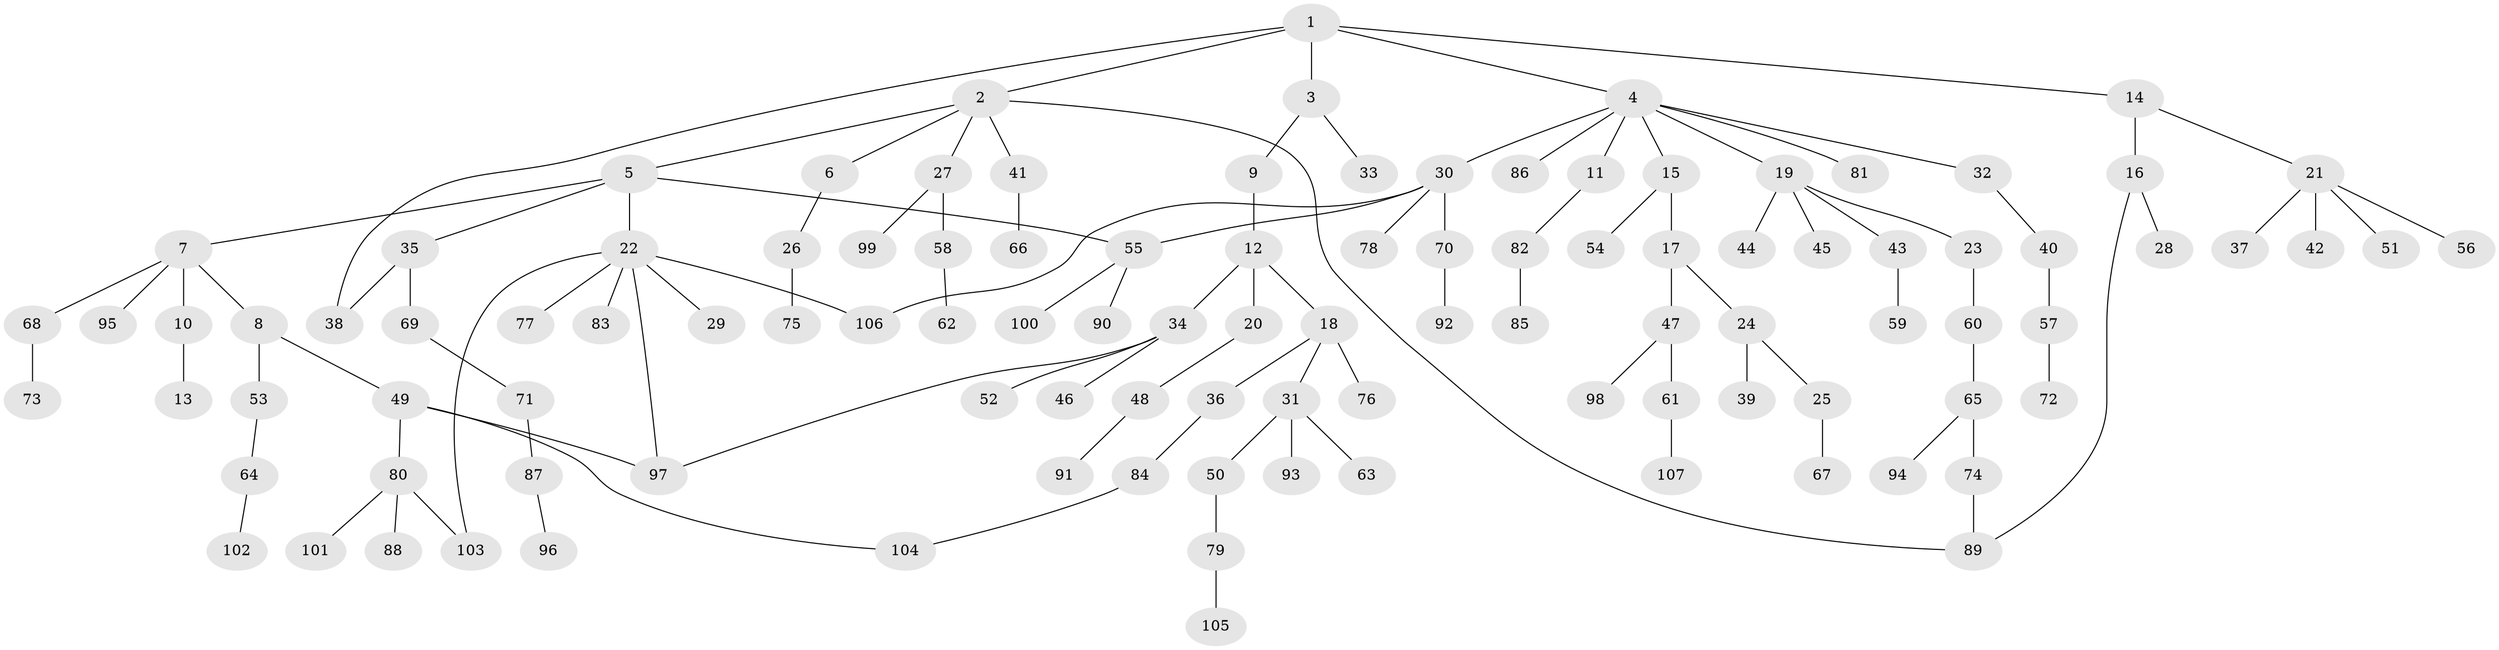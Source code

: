 // Generated by graph-tools (version 1.1) at 2025/34/03/09/25 02:34:08]
// undirected, 107 vertices, 115 edges
graph export_dot {
graph [start="1"]
  node [color=gray90,style=filled];
  1;
  2;
  3;
  4;
  5;
  6;
  7;
  8;
  9;
  10;
  11;
  12;
  13;
  14;
  15;
  16;
  17;
  18;
  19;
  20;
  21;
  22;
  23;
  24;
  25;
  26;
  27;
  28;
  29;
  30;
  31;
  32;
  33;
  34;
  35;
  36;
  37;
  38;
  39;
  40;
  41;
  42;
  43;
  44;
  45;
  46;
  47;
  48;
  49;
  50;
  51;
  52;
  53;
  54;
  55;
  56;
  57;
  58;
  59;
  60;
  61;
  62;
  63;
  64;
  65;
  66;
  67;
  68;
  69;
  70;
  71;
  72;
  73;
  74;
  75;
  76;
  77;
  78;
  79;
  80;
  81;
  82;
  83;
  84;
  85;
  86;
  87;
  88;
  89;
  90;
  91;
  92;
  93;
  94;
  95;
  96;
  97;
  98;
  99;
  100;
  101;
  102;
  103;
  104;
  105;
  106;
  107;
  1 -- 2;
  1 -- 3;
  1 -- 4;
  1 -- 14;
  1 -- 38;
  2 -- 5;
  2 -- 6;
  2 -- 27;
  2 -- 41;
  2 -- 89;
  3 -- 9;
  3 -- 33;
  4 -- 11;
  4 -- 15;
  4 -- 19;
  4 -- 30;
  4 -- 32;
  4 -- 81;
  4 -- 86;
  5 -- 7;
  5 -- 22;
  5 -- 35;
  5 -- 55;
  6 -- 26;
  7 -- 8;
  7 -- 10;
  7 -- 68;
  7 -- 95;
  8 -- 49;
  8 -- 53;
  9 -- 12;
  10 -- 13;
  11 -- 82;
  12 -- 18;
  12 -- 20;
  12 -- 34;
  14 -- 16;
  14 -- 21;
  15 -- 17;
  15 -- 54;
  16 -- 28;
  16 -- 89;
  17 -- 24;
  17 -- 47;
  18 -- 31;
  18 -- 36;
  18 -- 76;
  19 -- 23;
  19 -- 43;
  19 -- 44;
  19 -- 45;
  20 -- 48;
  21 -- 37;
  21 -- 42;
  21 -- 51;
  21 -- 56;
  22 -- 29;
  22 -- 77;
  22 -- 83;
  22 -- 106;
  22 -- 97;
  22 -- 103;
  23 -- 60;
  24 -- 25;
  24 -- 39;
  25 -- 67;
  26 -- 75;
  27 -- 58;
  27 -- 99;
  30 -- 55;
  30 -- 70;
  30 -- 78;
  30 -- 106;
  31 -- 50;
  31 -- 63;
  31 -- 93;
  32 -- 40;
  34 -- 46;
  34 -- 52;
  34 -- 97;
  35 -- 38;
  35 -- 69;
  36 -- 84;
  40 -- 57;
  41 -- 66;
  43 -- 59;
  47 -- 61;
  47 -- 98;
  48 -- 91;
  49 -- 80;
  49 -- 97;
  49 -- 104;
  50 -- 79;
  53 -- 64;
  55 -- 90;
  55 -- 100;
  57 -- 72;
  58 -- 62;
  60 -- 65;
  61 -- 107;
  64 -- 102;
  65 -- 74;
  65 -- 94;
  68 -- 73;
  69 -- 71;
  70 -- 92;
  71 -- 87;
  74 -- 89;
  79 -- 105;
  80 -- 88;
  80 -- 101;
  80 -- 103;
  82 -- 85;
  84 -- 104;
  87 -- 96;
}
